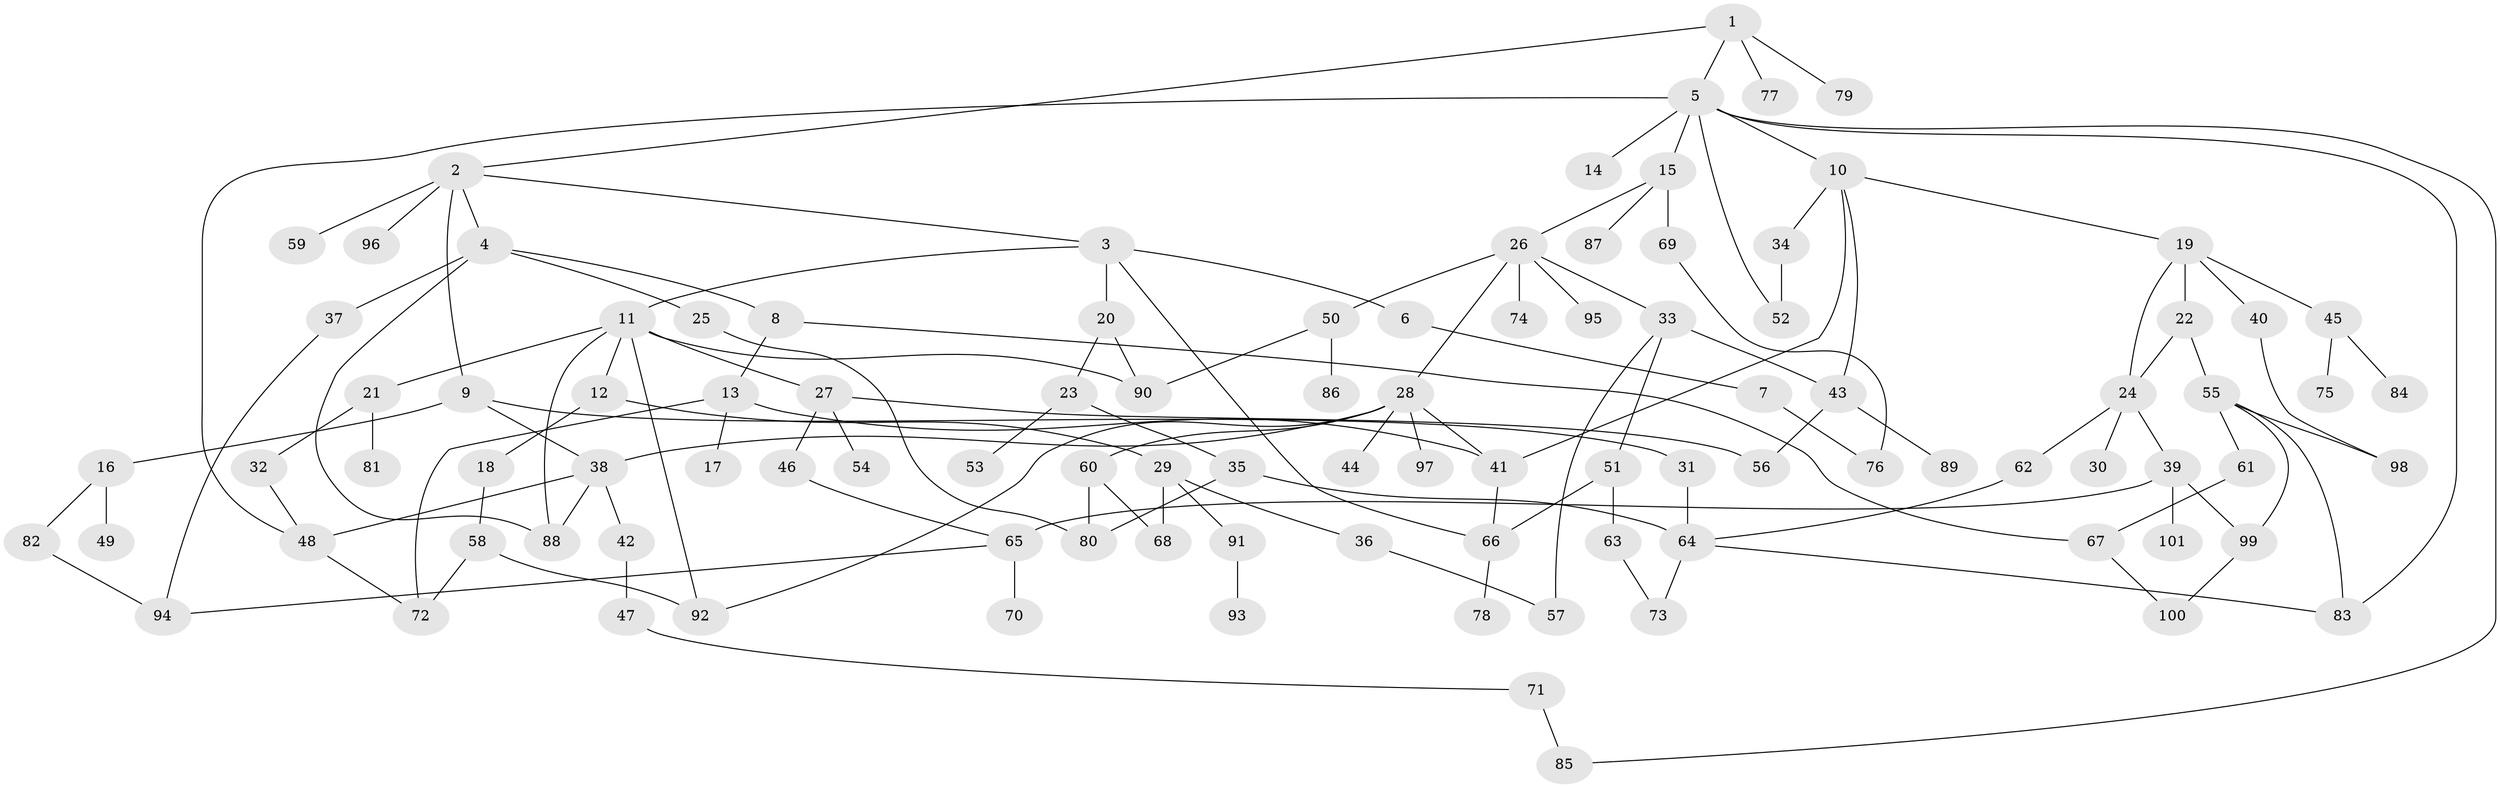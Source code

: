 // Generated by graph-tools (version 1.1) at 2025/34/03/09/25 02:34:30]
// undirected, 101 vertices, 137 edges
graph export_dot {
graph [start="1"]
  node [color=gray90,style=filled];
  1;
  2;
  3;
  4;
  5;
  6;
  7;
  8;
  9;
  10;
  11;
  12;
  13;
  14;
  15;
  16;
  17;
  18;
  19;
  20;
  21;
  22;
  23;
  24;
  25;
  26;
  27;
  28;
  29;
  30;
  31;
  32;
  33;
  34;
  35;
  36;
  37;
  38;
  39;
  40;
  41;
  42;
  43;
  44;
  45;
  46;
  47;
  48;
  49;
  50;
  51;
  52;
  53;
  54;
  55;
  56;
  57;
  58;
  59;
  60;
  61;
  62;
  63;
  64;
  65;
  66;
  67;
  68;
  69;
  70;
  71;
  72;
  73;
  74;
  75;
  76;
  77;
  78;
  79;
  80;
  81;
  82;
  83;
  84;
  85;
  86;
  87;
  88;
  89;
  90;
  91;
  92;
  93;
  94;
  95;
  96;
  97;
  98;
  99;
  100;
  101;
  1 -- 2;
  1 -- 5;
  1 -- 77;
  1 -- 79;
  2 -- 3;
  2 -- 4;
  2 -- 9;
  2 -- 59;
  2 -- 96;
  3 -- 6;
  3 -- 11;
  3 -- 20;
  3 -- 66;
  4 -- 8;
  4 -- 25;
  4 -- 37;
  4 -- 88;
  5 -- 10;
  5 -- 14;
  5 -- 15;
  5 -- 52;
  5 -- 85;
  5 -- 83;
  5 -- 48;
  6 -- 7;
  7 -- 76;
  8 -- 13;
  8 -- 67;
  9 -- 16;
  9 -- 31;
  9 -- 38;
  10 -- 19;
  10 -- 34;
  10 -- 43;
  10 -- 41;
  11 -- 12;
  11 -- 21;
  11 -- 27;
  11 -- 88;
  11 -- 90;
  11 -- 92;
  12 -- 18;
  12 -- 29;
  13 -- 17;
  13 -- 72;
  13 -- 41;
  15 -- 26;
  15 -- 69;
  15 -- 87;
  16 -- 49;
  16 -- 82;
  18 -- 58;
  19 -- 22;
  19 -- 40;
  19 -- 45;
  19 -- 24;
  20 -- 23;
  20 -- 90;
  21 -- 32;
  21 -- 81;
  22 -- 24;
  22 -- 55;
  23 -- 35;
  23 -- 53;
  24 -- 30;
  24 -- 39;
  24 -- 62;
  25 -- 80;
  26 -- 28;
  26 -- 33;
  26 -- 50;
  26 -- 74;
  26 -- 95;
  27 -- 46;
  27 -- 54;
  27 -- 56;
  28 -- 41;
  28 -- 44;
  28 -- 60;
  28 -- 92;
  28 -- 97;
  28 -- 38;
  29 -- 36;
  29 -- 68;
  29 -- 91;
  31 -- 64;
  32 -- 48;
  33 -- 43;
  33 -- 51;
  33 -- 57;
  34 -- 52;
  35 -- 80;
  35 -- 64;
  36 -- 57;
  37 -- 94;
  38 -- 42;
  38 -- 48;
  38 -- 88;
  39 -- 99;
  39 -- 101;
  39 -- 65;
  40 -- 98;
  41 -- 66;
  42 -- 47;
  43 -- 56;
  43 -- 89;
  45 -- 75;
  45 -- 84;
  46 -- 65;
  47 -- 71;
  48 -- 72;
  50 -- 86;
  50 -- 90;
  51 -- 63;
  51 -- 66;
  55 -- 61;
  55 -- 98;
  55 -- 99;
  55 -- 83;
  58 -- 92;
  58 -- 72;
  60 -- 80;
  60 -- 68;
  61 -- 67;
  62 -- 64;
  63 -- 73;
  64 -- 73;
  64 -- 83;
  65 -- 70;
  65 -- 94;
  66 -- 78;
  67 -- 100;
  69 -- 76;
  71 -- 85;
  82 -- 94;
  91 -- 93;
  99 -- 100;
}
